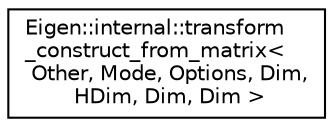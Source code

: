 digraph "Graphical Class Hierarchy"
{
  edge [fontname="Helvetica",fontsize="10",labelfontname="Helvetica",labelfontsize="10"];
  node [fontname="Helvetica",fontsize="10",shape=record];
  rankdir="LR";
  Node1 [label="Eigen::internal::transform\l_construct_from_matrix\<\l Other, Mode, Options, Dim,\l HDim, Dim, Dim \>",height=0.2,width=0.4,color="black", fillcolor="white", style="filled",URL="$struct_eigen_1_1internal_1_1transform__construct__from__matrix_3_01_other_00_01_mode_00_01_optio6dcff4dd79db682c85f7e1f5d15fb563.html"];
}
